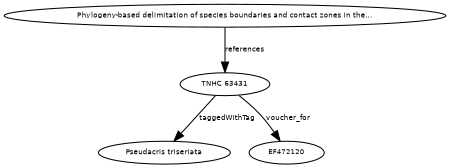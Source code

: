 digraph G {
size="3,3";
node [fontsize=7, fontname="Helvetica"];
edge [fontsize=7, fontname="Helvetica"];
node0 [label="TNHC 63431", width=0.27433100247,height=0.27433100247];
node1 [label="Phylogeny-based delimitation of species boundaries and contact zones in the...", width=0.27433100247,height=0.27433100247];
node2 [label="Pseudacris triseriata", width=0.27433100247,height=0.27433100247];
node3 [label="EF472120", width=0.27433100247,height=0.27433100247];
node1 -> node0 [label="references"];
node0 -> node2 [label="taggedWithTag"];
node0 -> node3 [label="voucher_for"];
}

